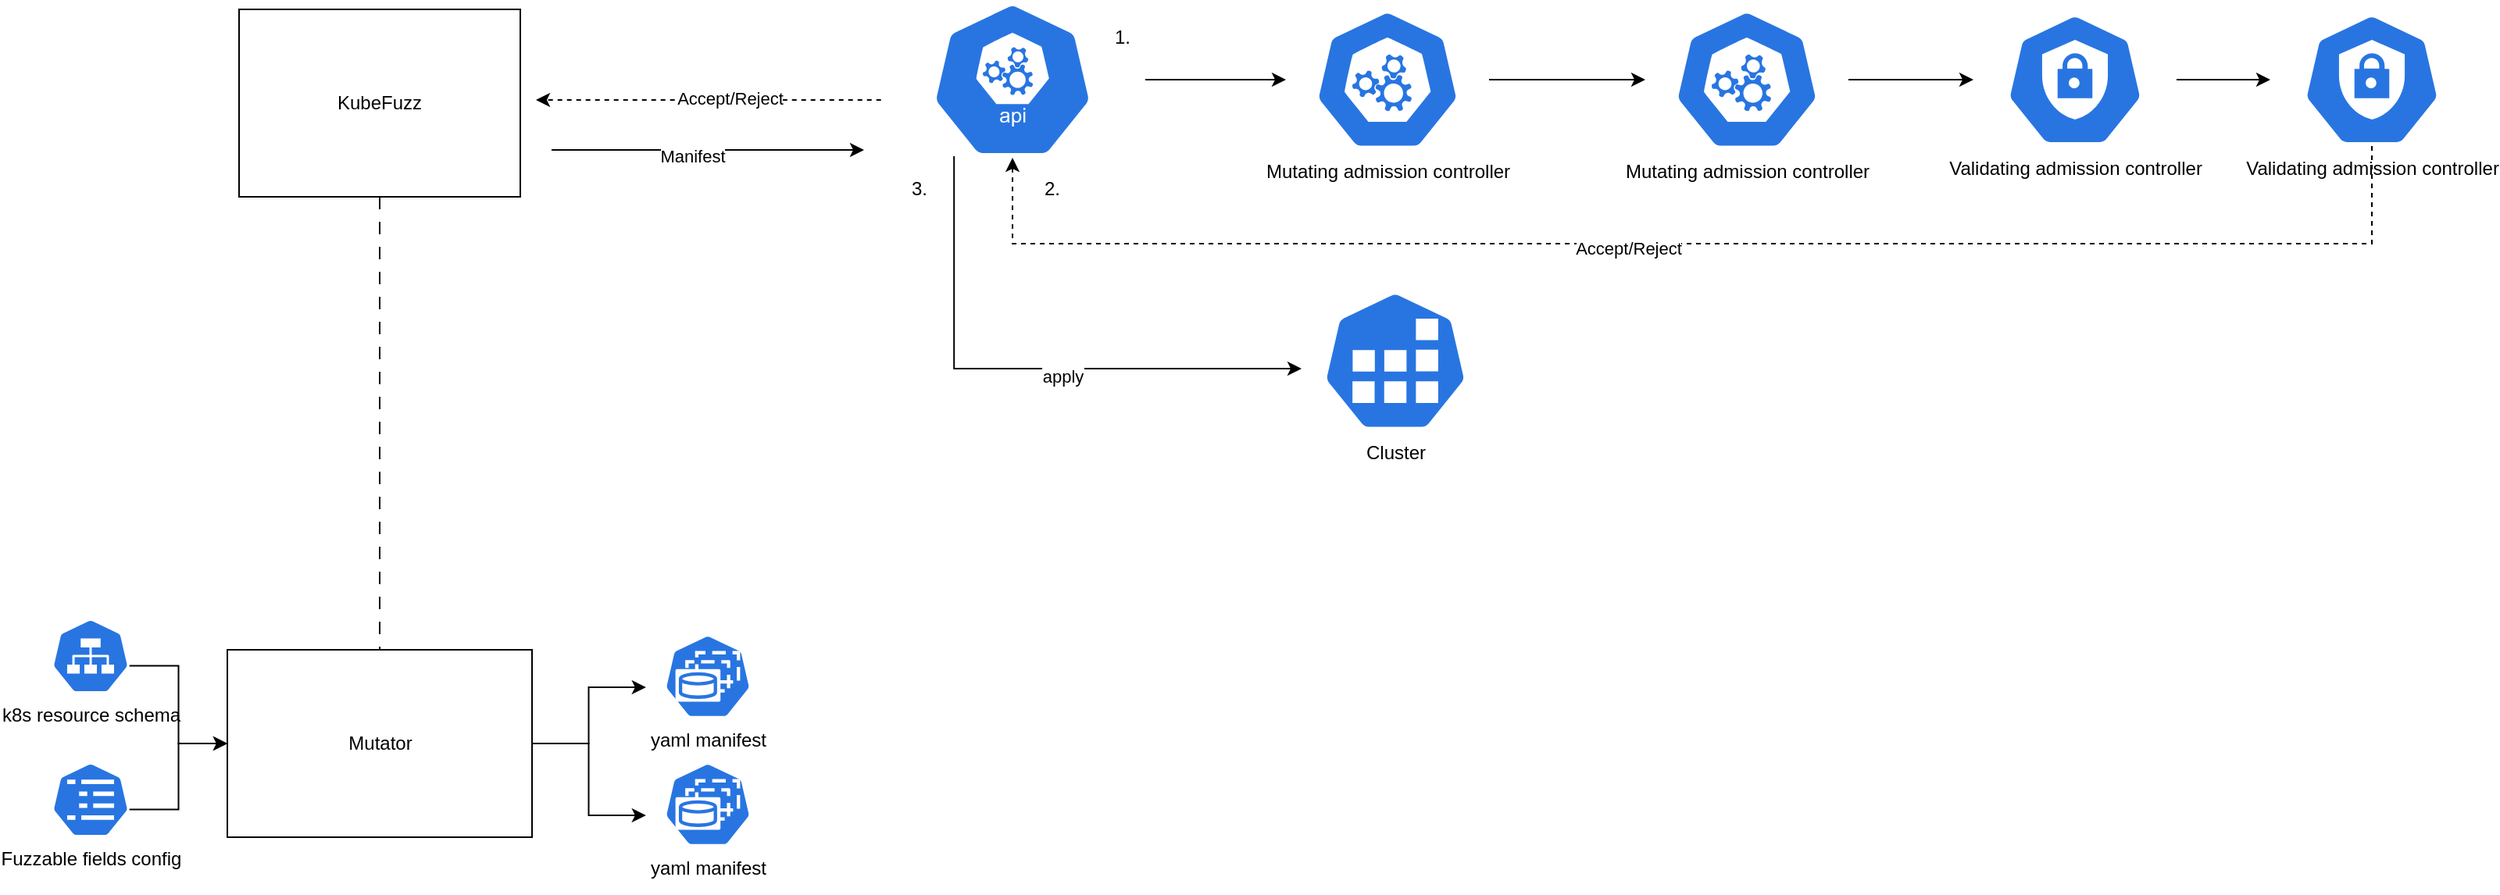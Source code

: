 <mxfile version="21.1.8">
  <diagram name="Page-1" id="ng2bN9EPTxJTtqO8gcm7">
    <mxGraphModel dx="2924" dy="1159" grid="1" gridSize="10" guides="1" tooltips="1" connect="1" arrows="1" fold="1" page="1" pageScale="1" pageWidth="850" pageHeight="1100" background="#ffffff" math="0" shadow="0">
      <root>
        <mxCell id="0" />
        <mxCell id="1" parent="0" />
        <mxCell id="xpZIR0KVU0vcpIsX8CTf-30" style="edgeStyle=orthogonalEdgeStyle;rounded=0;orthogonalLoop=1;jettySize=auto;html=1;" parent="1" edge="1">
          <mxGeometry relative="1" as="geometry">
            <mxPoint x="550" y="140" as="targetPoint" />
            <mxPoint x="350" y="140" as="sourcePoint" />
          </mxGeometry>
        </mxCell>
        <mxCell id="xpZIR0KVU0vcpIsX8CTf-31" value="&lt;div&gt;Manifest&lt;/div&gt;" style="edgeLabel;html=1;align=center;verticalAlign=middle;resizable=0;points=[];" parent="xpZIR0KVU0vcpIsX8CTf-30" vertex="1" connectable="0">
          <mxGeometry x="-0.102" y="-4" relative="1" as="geometry">
            <mxPoint as="offset" />
          </mxGeometry>
        </mxCell>
        <mxCell id="xpZIR0KVU0vcpIsX8CTf-35" style="edgeStyle=orthogonalEdgeStyle;rounded=0;orthogonalLoop=1;jettySize=auto;html=1;exitX=0.5;exitY=1;exitDx=0;exitDy=0;endArrow=none;endFill=0;dashed=1;dashPattern=8 8;" parent="1" source="xpZIR0KVU0vcpIsX8CTf-1" target="xpZIR0KVU0vcpIsX8CTf-32" edge="1">
          <mxGeometry relative="1" as="geometry" />
        </mxCell>
        <mxCell id="xpZIR0KVU0vcpIsX8CTf-1" value="&lt;div&gt;KubeFuzz&lt;/div&gt;" style="rounded=0;whiteSpace=wrap;html=1;" parent="1" vertex="1">
          <mxGeometry x="150" y="50" width="180" height="120" as="geometry" />
        </mxCell>
        <mxCell id="xpZIR0KVU0vcpIsX8CTf-5" value="" style="edgeStyle=orthogonalEdgeStyle;rounded=0;orthogonalLoop=1;jettySize=auto;html=1;" parent="1" source="xpZIR0KVU0vcpIsX8CTf-2" target="xpZIR0KVU0vcpIsX8CTf-3" edge="1">
          <mxGeometry relative="1" as="geometry" />
        </mxCell>
        <mxCell id="xpZIR0KVU0vcpIsX8CTf-20" style="edgeStyle=orthogonalEdgeStyle;rounded=0;orthogonalLoop=1;jettySize=auto;html=1;exitX=0.28;exitY=0.99;exitDx=0;exitDy=0;exitPerimeter=0;" parent="1" source="xpZIR0KVU0vcpIsX8CTf-2" target="xpZIR0KVU0vcpIsX8CTf-15" edge="1">
          <mxGeometry relative="1" as="geometry">
            <Array as="points">
              <mxPoint x="608" y="280" />
            </Array>
          </mxGeometry>
        </mxCell>
        <mxCell id="xpZIR0KVU0vcpIsX8CTf-21" value="&lt;div&gt;apply&lt;/div&gt;" style="edgeLabel;html=1;align=center;verticalAlign=middle;resizable=0;points=[];" parent="xpZIR0KVU0vcpIsX8CTf-20" vertex="1" connectable="0">
          <mxGeometry x="0.146" y="-5" relative="1" as="geometry">
            <mxPoint as="offset" />
          </mxGeometry>
        </mxCell>
        <mxCell id="xpZIR0KVU0vcpIsX8CTf-26" style="edgeStyle=orthogonalEdgeStyle;rounded=0;orthogonalLoop=1;jettySize=auto;html=1;exitX=0.005;exitY=0.63;exitDx=0;exitDy=0;exitPerimeter=0;dashed=1;" parent="1" source="xpZIR0KVU0vcpIsX8CTf-2" edge="1">
          <mxGeometry relative="1" as="geometry">
            <mxPoint x="340" y="108" as="targetPoint" />
          </mxGeometry>
        </mxCell>
        <mxCell id="xpZIR0KVU0vcpIsX8CTf-29" value="Accept/Reject" style="edgeLabel;html=1;align=center;verticalAlign=middle;resizable=0;points=[];" parent="xpZIR0KVU0vcpIsX8CTf-26" vertex="1" connectable="0">
          <mxGeometry x="-0.125" y="-1" relative="1" as="geometry">
            <mxPoint as="offset" />
          </mxGeometry>
        </mxCell>
        <mxCell id="xpZIR0KVU0vcpIsX8CTf-2" value="" style="sketch=0;html=1;dashed=0;whitespace=wrap;fillColor=#2875E2;strokeColor=#ffffff;points=[[0.005,0.63,0],[0.1,0.2,0],[0.9,0.2,0],[0.5,0,0],[0.995,0.63,0],[0.72,0.99,0],[0.5,1,0],[0.28,0.99,0]];verticalLabelPosition=bottom;align=center;verticalAlign=top;shape=mxgraph.kubernetes.icon;prIcon=api" parent="1" vertex="1">
          <mxGeometry x="560" y="45" width="170" height="100" as="geometry" />
        </mxCell>
        <mxCell id="xpZIR0KVU0vcpIsX8CTf-10" value="" style="edgeStyle=orthogonalEdgeStyle;rounded=0;orthogonalLoop=1;jettySize=auto;html=1;" parent="1" source="xpZIR0KVU0vcpIsX8CTf-3" target="xpZIR0KVU0vcpIsX8CTf-9" edge="1">
          <mxGeometry relative="1" as="geometry" />
        </mxCell>
        <mxCell id="xpZIR0KVU0vcpIsX8CTf-3" value="&lt;div&gt;Mutating admission controller &lt;br&gt;&lt;/div&gt;" style="sketch=0;html=1;dashed=0;whitespace=wrap;fillColor=#2875E2;strokeColor=#ffffff;points=[[0.005,0.63,0],[0.1,0.2,0],[0.9,0.2,0],[0.5,0,0],[0.995,0.63,0],[0.72,0.99,0],[0.5,1,0],[0.28,0.99,0]];verticalLabelPosition=bottom;align=center;verticalAlign=top;shape=mxgraph.kubernetes.icon;prIcon=master" parent="1" vertex="1">
          <mxGeometry x="820" y="50" width="130" height="90" as="geometry" />
        </mxCell>
        <mxCell id="xpZIR0KVU0vcpIsX8CTf-12" value="" style="edgeStyle=orthogonalEdgeStyle;rounded=0;orthogonalLoop=1;jettySize=auto;html=1;" parent="1" source="xpZIR0KVU0vcpIsX8CTf-9" target="xpZIR0KVU0vcpIsX8CTf-11" edge="1">
          <mxGeometry relative="1" as="geometry" />
        </mxCell>
        <mxCell id="xpZIR0KVU0vcpIsX8CTf-9" value="&lt;div&gt;Mutating admission controller &lt;br&gt;&lt;/div&gt;" style="sketch=0;html=1;dashed=0;whitespace=wrap;fillColor=#2875E2;strokeColor=#ffffff;points=[[0.005,0.63,0],[0.1,0.2,0],[0.9,0.2,0],[0.5,0,0],[0.995,0.63,0],[0.72,0.99,0],[0.5,1,0],[0.28,0.99,0]];verticalLabelPosition=bottom;align=center;verticalAlign=top;shape=mxgraph.kubernetes.icon;prIcon=master" parent="1" vertex="1">
          <mxGeometry x="1050" y="50" width="130" height="90" as="geometry" />
        </mxCell>
        <mxCell id="xpZIR0KVU0vcpIsX8CTf-14" value="" style="edgeStyle=orthogonalEdgeStyle;rounded=0;orthogonalLoop=1;jettySize=auto;html=1;" parent="1" source="xpZIR0KVU0vcpIsX8CTf-11" target="xpZIR0KVU0vcpIsX8CTf-13" edge="1">
          <mxGeometry relative="1" as="geometry" />
        </mxCell>
        <mxCell id="xpZIR0KVU0vcpIsX8CTf-11" value="Validating admission controller" style="sketch=0;html=1;dashed=0;whitespace=wrap;fillColor=#2875E2;strokeColor=#ffffff;points=[[0.005,0.63,0],[0.1,0.2,0],[0.9,0.2,0],[0.5,0,0],[0.995,0.63,0],[0.72,0.99,0],[0.5,1,0],[0.28,0.99,0]];verticalLabelPosition=bottom;align=center;verticalAlign=top;shape=mxgraph.kubernetes.icon;prIcon=c_role" parent="1" vertex="1">
          <mxGeometry x="1260" y="52.5" width="130" height="85" as="geometry" />
        </mxCell>
        <mxCell id="xpZIR0KVU0vcpIsX8CTf-16" style="edgeStyle=orthogonalEdgeStyle;rounded=0;orthogonalLoop=1;jettySize=auto;html=1;entryX=0.5;entryY=1;entryDx=0;entryDy=0;entryPerimeter=0;dashed=1;" parent="1" source="xpZIR0KVU0vcpIsX8CTf-13" target="xpZIR0KVU0vcpIsX8CTf-2" edge="1">
          <mxGeometry relative="1" as="geometry">
            <Array as="points">
              <mxPoint x="1515" y="200" />
              <mxPoint x="645" y="200" />
            </Array>
          </mxGeometry>
        </mxCell>
        <mxCell id="xpZIR0KVU0vcpIsX8CTf-17" value="Accept/Reject" style="edgeLabel;html=1;align=center;verticalAlign=middle;resizable=0;points=[];" parent="xpZIR0KVU0vcpIsX8CTf-16" vertex="1" connectable="0">
          <mxGeometry x="0.091" y="3" relative="1" as="geometry">
            <mxPoint as="offset" />
          </mxGeometry>
        </mxCell>
        <mxCell id="xpZIR0KVU0vcpIsX8CTf-13" value="Validating admission controller" style="sketch=0;html=1;dashed=0;whitespace=wrap;fillColor=#2875E2;strokeColor=#ffffff;points=[[0.005,0.63,0],[0.1,0.2,0],[0.9,0.2,0],[0.5,0,0],[0.995,0.63,0],[0.72,0.99,0],[0.5,1,0],[0.28,0.99,0]];verticalLabelPosition=bottom;align=center;verticalAlign=top;shape=mxgraph.kubernetes.icon;prIcon=c_role" parent="1" vertex="1">
          <mxGeometry x="1450" y="52.5" width="130" height="85" as="geometry" />
        </mxCell>
        <mxCell id="xpZIR0KVU0vcpIsX8CTf-15" value="Cluster" style="sketch=0;html=1;dashed=0;whitespace=wrap;fillColor=#2875E2;strokeColor=#ffffff;points=[[0.005,0.63,0],[0.1,0.2,0],[0.9,0.2,0],[0.5,0,0],[0.995,0.63,0],[0.72,0.99,0],[0.5,1,0],[0.28,0.99,0]];verticalLabelPosition=bottom;align=center;verticalAlign=top;shape=mxgraph.kubernetes.icon;prIcon=job" parent="1" vertex="1">
          <mxGeometry x="830" y="230" width="120" height="90" as="geometry" />
        </mxCell>
        <mxCell id="xpZIR0KVU0vcpIsX8CTf-18" value="1." style="text;html=1;align=center;verticalAlign=middle;resizable=0;points=[];autosize=1;strokeColor=none;fillColor=none;" parent="1" vertex="1">
          <mxGeometry x="700" y="52.5" width="30" height="30" as="geometry" />
        </mxCell>
        <mxCell id="xpZIR0KVU0vcpIsX8CTf-19" value="2." style="text;html=1;align=center;verticalAlign=middle;resizable=0;points=[];autosize=1;strokeColor=none;fillColor=none;" parent="1" vertex="1">
          <mxGeometry x="655" y="150" width="30" height="30" as="geometry" />
        </mxCell>
        <mxCell id="xpZIR0KVU0vcpIsX8CTf-22" value="&lt;div&gt;3.&lt;/div&gt;" style="text;html=1;align=center;verticalAlign=middle;resizable=0;points=[];autosize=1;strokeColor=none;fillColor=none;" parent="1" vertex="1">
          <mxGeometry x="570" y="150" width="30" height="30" as="geometry" />
        </mxCell>
        <mxCell id="xpZIR0KVU0vcpIsX8CTf-43" style="edgeStyle=orthogonalEdgeStyle;rounded=0;orthogonalLoop=1;jettySize=auto;html=1;exitX=1;exitY=0.5;exitDx=0;exitDy=0;entryX=0.005;entryY=0.63;entryDx=0;entryDy=0;entryPerimeter=0;" parent="1" source="xpZIR0KVU0vcpIsX8CTf-32" target="xpZIR0KVU0vcpIsX8CTf-36" edge="1">
          <mxGeometry relative="1" as="geometry" />
        </mxCell>
        <mxCell id="xpZIR0KVU0vcpIsX8CTf-44" style="edgeStyle=orthogonalEdgeStyle;rounded=0;orthogonalLoop=1;jettySize=auto;html=1;exitX=1;exitY=0.5;exitDx=0;exitDy=0;entryX=0.005;entryY=0.63;entryDx=0;entryDy=0;entryPerimeter=0;" parent="1" source="xpZIR0KVU0vcpIsX8CTf-32" target="xpZIR0KVU0vcpIsX8CTf-37" edge="1">
          <mxGeometry relative="1" as="geometry" />
        </mxCell>
        <mxCell id="xpZIR0KVU0vcpIsX8CTf-32" value="Mutator" style="whiteSpace=wrap;html=1;" parent="1" vertex="1">
          <mxGeometry x="142.5" y="460" width="195" height="120" as="geometry" />
        </mxCell>
        <mxCell id="xpZIR0KVU0vcpIsX8CTf-36" value="&lt;div&gt;yaml manifest&lt;/div&gt;" style="sketch=0;html=1;dashed=0;whitespace=wrap;fillColor=#2875E2;strokeColor=#ffffff;points=[[0.005,0.63,0],[0.1,0.2,0],[0.9,0.2,0],[0.5,0,0],[0.995,0.63,0],[0.72,0.99,0],[0.5,1,0],[0.28,0.99,0]];verticalLabelPosition=bottom;align=center;verticalAlign=top;shape=mxgraph.kubernetes.icon;prIcon=sts" parent="1" vertex="1">
          <mxGeometry x="410" y="450" width="80" height="54" as="geometry" />
        </mxCell>
        <mxCell id="xpZIR0KVU0vcpIsX8CTf-37" value="yaml manifest" style="sketch=0;html=1;dashed=0;whitespace=wrap;fillColor=#2875E2;strokeColor=#ffffff;points=[[0.005,0.63,0],[0.1,0.2,0],[0.9,0.2,0],[0.5,0,0],[0.995,0.63,0],[0.72,0.99,0],[0.5,1,0],[0.28,0.99,0]];verticalLabelPosition=bottom;align=center;verticalAlign=top;shape=mxgraph.kubernetes.icon;prIcon=sts" parent="1" vertex="1">
          <mxGeometry x="410" y="532" width="80" height="54" as="geometry" />
        </mxCell>
        <mxCell id="xpZIR0KVU0vcpIsX8CTf-40" style="edgeStyle=orthogonalEdgeStyle;rounded=0;orthogonalLoop=1;jettySize=auto;html=1;exitX=0.995;exitY=0.63;exitDx=0;exitDy=0;exitPerimeter=0;" parent="1" source="xpZIR0KVU0vcpIsX8CTf-39" target="xpZIR0KVU0vcpIsX8CTf-32" edge="1">
          <mxGeometry relative="1" as="geometry" />
        </mxCell>
        <mxCell id="xpZIR0KVU0vcpIsX8CTf-39" value="&lt;div&gt;k8s resource schema&lt;/div&gt;&lt;div&gt;&lt;br&gt;&lt;/div&gt;" style="sketch=0;html=1;dashed=0;whitespace=wrap;fillColor=#2875E2;strokeColor=#ffffff;points=[[0.005,0.63,0],[0.1,0.2,0],[0.9,0.2,0],[0.5,0,0],[0.995,0.63,0],[0.72,0.99,0],[0.5,1,0],[0.28,0.99,0]];verticalLabelPosition=bottom;align=center;verticalAlign=top;shape=mxgraph.kubernetes.icon;prIcon=svc" parent="1" vertex="1">
          <mxGeometry x="30" y="440" width="50" height="48" as="geometry" />
        </mxCell>
        <mxCell id="xpZIR0KVU0vcpIsX8CTf-42" style="edgeStyle=orthogonalEdgeStyle;rounded=0;orthogonalLoop=1;jettySize=auto;html=1;exitX=0.995;exitY=0.63;exitDx=0;exitDy=0;exitPerimeter=0;entryX=0;entryY=0.5;entryDx=0;entryDy=0;" parent="1" source="xpZIR0KVU0vcpIsX8CTf-41" target="xpZIR0KVU0vcpIsX8CTf-32" edge="1">
          <mxGeometry relative="1" as="geometry" />
        </mxCell>
        <mxCell id="xpZIR0KVU0vcpIsX8CTf-41" value="&lt;div&gt;Fuzzable fields config&lt;/div&gt;&lt;div&gt;&lt;br&gt;&lt;/div&gt;" style="sketch=0;html=1;dashed=0;whitespace=wrap;fillColor=#2875E2;strokeColor=#ffffff;points=[[0.005,0.63,0],[0.1,0.2,0],[0.9,0.2,0],[0.5,0,0],[0.995,0.63,0],[0.72,0.99,0],[0.5,1,0],[0.28,0.99,0]];verticalLabelPosition=bottom;align=center;verticalAlign=top;shape=mxgraph.kubernetes.icon;prIcon=cm" parent="1" vertex="1">
          <mxGeometry x="30" y="532" width="50" height="48" as="geometry" />
        </mxCell>
      </root>
    </mxGraphModel>
  </diagram>
</mxfile>
